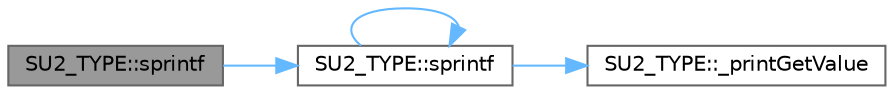 digraph "SU2_TYPE::sprintf"
{
 // LATEX_PDF_SIZE
  bgcolor="transparent";
  edge [fontname=Helvetica,fontsize=10,labelfontname=Helvetica,labelfontsize=10];
  node [fontname=Helvetica,fontsize=10,shape=box,height=0.2,width=0.4];
  rankdir="LR";
  Node1 [id="Node000001",label="SU2_TYPE::sprintf",height=0.2,width=0.4,color="gray40", fillcolor="grey60", style="filled", fontcolor="black",tooltip=" "];
  Node1 -> Node2 [id="edge1_Node000001_Node000002",color="steelblue1",style="solid",tooltip=" "];
  Node2 [id="Node000002",label="SU2_TYPE::sprintf",height=0.2,width=0.4,color="grey40", fillcolor="white", style="filled",URL="$namespaceSU2__TYPE.html#a0ea0c8ccda8dc605aea2b12e36efab61",tooltip="Wrapper to sprintf to be able to print active types and AD expressions."];
  Node2 -> Node3 [id="edge2_Node000002_Node000003",color="steelblue1",style="solid",tooltip=" "];
  Node3 [id="Node000003",label="SU2_TYPE::_printGetValue",height=0.2,width=0.4,color="grey40", fillcolor="white", style="filled",URL="$namespaceSU2__TYPE.html#ac6e7459871f7351c0946b86f83422377",tooltip=" "];
  Node2 -> Node2 [id="edge3_Node000002_Node000002",color="steelblue1",style="solid",tooltip=" "];
}
